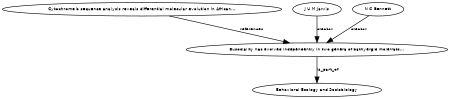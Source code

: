 digraph G {
size="3,3";
node [fontsize=7, fontname="Helvetica"];
edge [fontsize=7, fontname="Helvetica"];
node0 [label="Eusociality has evolved independently in two genera of bathyergid mole-rats...", width=0.27433100247,height=0.27433100247];
node1 [label="Cytochrome b sequence analysis reveals differential molecular evolution in African...", width=0.27433100247,height=0.27433100247];
node2 [label="J U M Jarvis", width=0.27433100247,height=0.27433100247];
node3 [label="N C Bennett", width=0.27433100247,height=0.27433100247];
node4 [label="Behavioral Ecology and Sociobiology", width=0.27433100247,height=0.27433100247];
node1 -> node0 [label="references"];
node2 -> node0 [label="creator"];
node3 -> node0 [label="creator"];
node0 -> node4 [label="is_part_of"];
}

